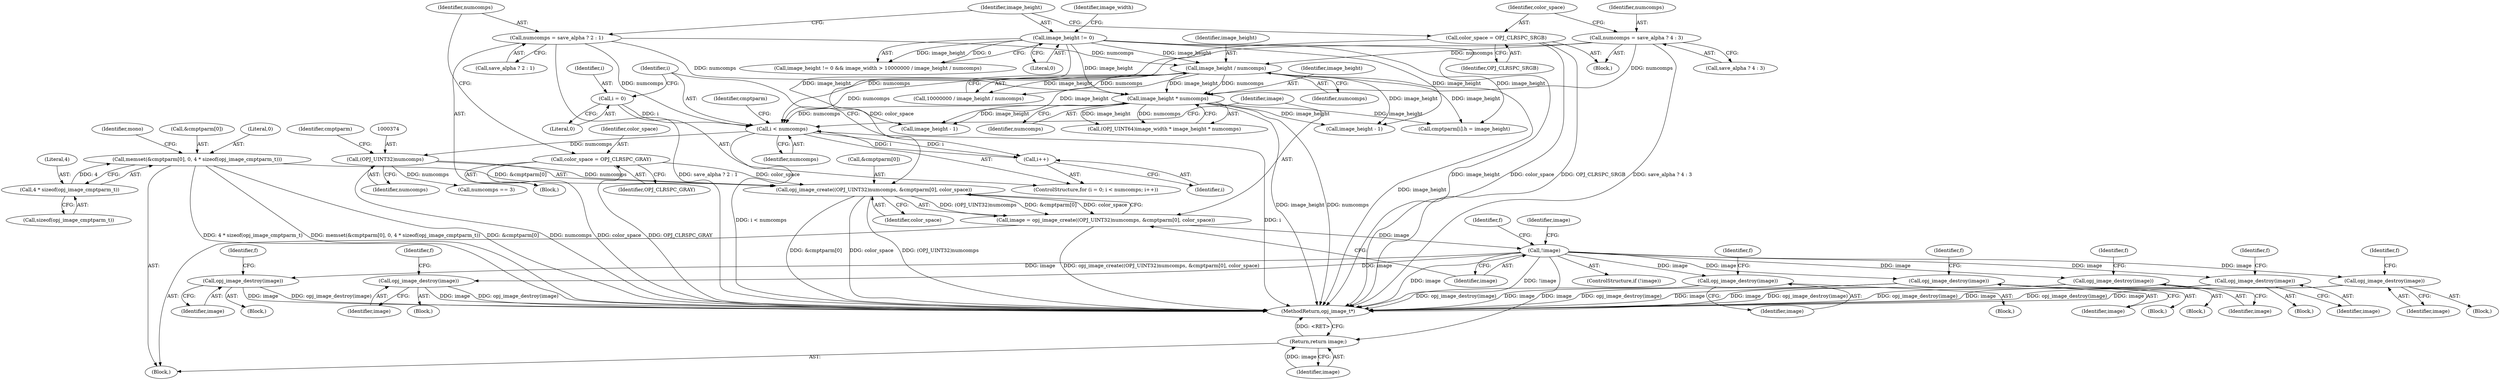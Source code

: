 digraph "0_openjpeg_2cd30c2b06ce332dede81cccad8b334cde997281_1@API" {
"1000372" [label="(Call,opj_image_create((OPJ_UINT32)numcomps, &cmptparm[0], color_space))"];
"1000373" [label="(Call,(OPJ_UINT32)numcomps)"];
"1000311" [label="(Call,i < numcomps)"];
"1000308" [label="(Call,i = 0)"];
"1000314" [label="(Call,i++)"];
"1000251" [label="(Call,image_height * numcomps)"];
"1000232" [label="(Call,image_height != 0)"];
"1000239" [label="(Call,image_height / numcomps)"];
"1000213" [label="(Call,numcomps = save_alpha ? 2 : 1)"];
"1000221" [label="(Call,numcomps = save_alpha ? 4 : 3)"];
"1000179" [label="(Call,memset(&cmptparm[0], 0, 4 * sizeof(opj_image_cmptparm_t)))"];
"1000185" [label="(Call,4 * sizeof(opj_image_cmptparm_t))"];
"1000227" [label="(Call,color_space = OPJ_CLRSPC_SRGB)"];
"1000210" [label="(Call,color_space = OPJ_CLRSPC_GRAY)"];
"1000370" [label="(Call,image = opj_image_create((OPJ_UINT32)numcomps, &cmptparm[0], color_space))"];
"1000382" [label="(Call,!image)"];
"1000541" [label="(Call,opj_image_destroy(image))"];
"1000559" [label="(Call,opj_image_destroy(image))"];
"1000577" [label="(Call,opj_image_destroy(image))"];
"1000650" [label="(Call,opj_image_destroy(image))"];
"1000668" [label="(Call,opj_image_destroy(image))"];
"1000686" [label="(Call,opj_image_destroy(image))"];
"1000704" [label="(Call,opj_image_destroy(image))"];
"1000764" [label="(Return,return image;)"];
"1000253" [label="(Identifier,numcomps)"];
"1000704" [label="(Call,opj_image_destroy(image))"];
"1000211" [label="(Identifier,color_space)"];
"1000705" [label="(Identifier,image)"];
"1000251" [label="(Call,image_height * numcomps)"];
"1000646" [label="(Block,)"];
"1000578" [label="(Identifier,image)"];
"1000210" [label="(Call,color_space = OPJ_CLRSPC_GRAY)"];
"1000309" [label="(Identifier,i)"];
"1000371" [label="(Identifier,image)"];
"1000315" [label="(Identifier,i)"];
"1000378" [label="(Identifier,cmptparm)"];
"1000209" [label="(Block,)"];
"1000700" [label="(Block,)"];
"1000231" [label="(Call,image_height != 0 && image_width > 10000000 / image_height / numcomps)"];
"1000664" [label="(Block,)"];
"1000179" [label="(Call,memset(&cmptparm[0], 0, 4 * sizeof(opj_image_cmptparm_t)))"];
"1000766" [label="(MethodReturn,opj_image_t*)"];
"1000311" [label="(Call,i < numcomps)"];
"1000559" [label="(Call,opj_image_destroy(image))"];
"1000381" [label="(ControlStructure,if (!image))"];
"1000212" [label="(Identifier,OPJ_CLRSPC_GRAY)"];
"1000544" [label="(Identifier,f)"];
"1000312" [label="(Identifier,i)"];
"1000689" [label="(Identifier,f)"];
"1000186" [label="(Literal,4)"];
"1000382" [label="(Call,!image)"];
"1000370" [label="(Call,image = opj_image_create((OPJ_UINT32)numcomps, &cmptparm[0], color_space))"];
"1000671" [label="(Identifier,f)"];
"1000376" [label="(Call,&cmptparm[0])"];
"1000184" [label="(Literal,0)"];
"1000686" [label="(Call,opj_image_destroy(image))"];
"1000577" [label="(Call,opj_image_destroy(image))"];
"1000214" [label="(Identifier,numcomps)"];
"1000682" [label="(Block,)"];
"1000314" [label="(Call,i++)"];
"1000232" [label="(Call,image_height != 0)"];
"1000687" [label="(Identifier,image)"];
"1000512" [label="(Call,numcomps == 3)"];
"1000113" [label="(Block,)"];
"1000310" [label="(Literal,0)"];
"1000669" [label="(Identifier,image)"];
"1000707" [label="(Identifier,f)"];
"1000320" [label="(Identifier,cmptparm)"];
"1000307" [label="(ControlStructure,for (i = 0; i < numcomps; i++))"];
"1000537" [label="(Block,)"];
"1000580" [label="(Identifier,f)"];
"1000363" [label="(Call,cmptparm[i].h = image_height)"];
"1000247" [label="(Call,(OPJ_UINT64)image_width * image_height * numcomps)"];
"1000380" [label="(Identifier,color_space)"];
"1000313" [label="(Identifier,numcomps)"];
"1000237" [label="(Call,10000000 / image_height / numcomps)"];
"1000240" [label="(Identifier,image_height)"];
"1000215" [label="(Call,save_alpha ? 2 : 1)"];
"1000252" [label="(Identifier,image_height)"];
"1000470" [label="(Call,image_height - 1)"];
"1000308" [label="(Call,i = 0)"];
"1000222" [label="(Identifier,numcomps)"];
"1000373" [label="(Call,(OPJ_UINT32)numcomps)"];
"1000560" [label="(Identifier,image)"];
"1000187" [label="(Call,sizeof(opj_image_cmptparm_t))"];
"1000227" [label="(Call,color_space = OPJ_CLRSPC_SRGB)"];
"1000190" [label="(Identifier,mono)"];
"1000372" [label="(Call,opj_image_create((OPJ_UINT32)numcomps, &cmptparm[0], color_space))"];
"1000765" [label="(Identifier,image)"];
"1000650" [label="(Call,opj_image_destroy(image))"];
"1000239" [label="(Call,image_height / numcomps)"];
"1000651" [label="(Identifier,image)"];
"1000221" [label="(Call,numcomps = save_alpha ? 4 : 3)"];
"1000573" [label="(Block,)"];
"1000386" [label="(Identifier,f)"];
"1000213" [label="(Call,numcomps = save_alpha ? 2 : 1)"];
"1000764" [label="(Return,return image;)"];
"1000562" [label="(Identifier,f)"];
"1000668" [label="(Call,opj_image_destroy(image))"];
"1000455" [label="(Call,image_height - 1)"];
"1000180" [label="(Call,&cmptparm[0])"];
"1000653" [label="(Identifier,f)"];
"1000541" [label="(Call,opj_image_destroy(image))"];
"1000241" [label="(Identifier,numcomps)"];
"1000220" [label="(Block,)"];
"1000185" [label="(Call,4 * sizeof(opj_image_cmptparm_t))"];
"1000542" [label="(Identifier,image)"];
"1000236" [label="(Identifier,image_width)"];
"1000233" [label="(Identifier,image_height)"];
"1000555" [label="(Block,)"];
"1000391" [label="(Identifier,image)"];
"1000383" [label="(Identifier,image)"];
"1000228" [label="(Identifier,color_space)"];
"1000223" [label="(Call,save_alpha ? 4 : 3)"];
"1000375" [label="(Identifier,numcomps)"];
"1000234" [label="(Literal,0)"];
"1000229" [label="(Identifier,OPJ_CLRSPC_SRGB)"];
"1000372" -> "1000370"  [label="AST: "];
"1000372" -> "1000380"  [label="CFG: "];
"1000373" -> "1000372"  [label="AST: "];
"1000376" -> "1000372"  [label="AST: "];
"1000380" -> "1000372"  [label="AST: "];
"1000370" -> "1000372"  [label="CFG: "];
"1000372" -> "1000766"  [label="DDG: &cmptparm[0]"];
"1000372" -> "1000766"  [label="DDG: color_space"];
"1000372" -> "1000766"  [label="DDG: (OPJ_UINT32)numcomps"];
"1000372" -> "1000370"  [label="DDG: (OPJ_UINT32)numcomps"];
"1000372" -> "1000370"  [label="DDG: &cmptparm[0]"];
"1000372" -> "1000370"  [label="DDG: color_space"];
"1000373" -> "1000372"  [label="DDG: numcomps"];
"1000179" -> "1000372"  [label="DDG: &cmptparm[0]"];
"1000227" -> "1000372"  [label="DDG: color_space"];
"1000210" -> "1000372"  [label="DDG: color_space"];
"1000373" -> "1000375"  [label="CFG: "];
"1000374" -> "1000373"  [label="AST: "];
"1000375" -> "1000373"  [label="AST: "];
"1000378" -> "1000373"  [label="CFG: "];
"1000373" -> "1000766"  [label="DDG: numcomps"];
"1000311" -> "1000373"  [label="DDG: numcomps"];
"1000373" -> "1000512"  [label="DDG: numcomps"];
"1000311" -> "1000307"  [label="AST: "];
"1000311" -> "1000313"  [label="CFG: "];
"1000312" -> "1000311"  [label="AST: "];
"1000313" -> "1000311"  [label="AST: "];
"1000320" -> "1000311"  [label="CFG: "];
"1000371" -> "1000311"  [label="CFG: "];
"1000311" -> "1000766"  [label="DDG: i"];
"1000311" -> "1000766"  [label="DDG: i < numcomps"];
"1000308" -> "1000311"  [label="DDG: i"];
"1000314" -> "1000311"  [label="DDG: i"];
"1000251" -> "1000311"  [label="DDG: numcomps"];
"1000221" -> "1000311"  [label="DDG: numcomps"];
"1000239" -> "1000311"  [label="DDG: numcomps"];
"1000213" -> "1000311"  [label="DDG: numcomps"];
"1000311" -> "1000314"  [label="DDG: i"];
"1000308" -> "1000307"  [label="AST: "];
"1000308" -> "1000310"  [label="CFG: "];
"1000309" -> "1000308"  [label="AST: "];
"1000310" -> "1000308"  [label="AST: "];
"1000312" -> "1000308"  [label="CFG: "];
"1000314" -> "1000307"  [label="AST: "];
"1000314" -> "1000315"  [label="CFG: "];
"1000315" -> "1000314"  [label="AST: "];
"1000312" -> "1000314"  [label="CFG: "];
"1000251" -> "1000247"  [label="AST: "];
"1000251" -> "1000253"  [label="CFG: "];
"1000252" -> "1000251"  [label="AST: "];
"1000253" -> "1000251"  [label="AST: "];
"1000247" -> "1000251"  [label="CFG: "];
"1000251" -> "1000766"  [label="DDG: numcomps"];
"1000251" -> "1000766"  [label="DDG: image_height"];
"1000251" -> "1000247"  [label="DDG: image_height"];
"1000251" -> "1000247"  [label="DDG: numcomps"];
"1000232" -> "1000251"  [label="DDG: image_height"];
"1000239" -> "1000251"  [label="DDG: image_height"];
"1000239" -> "1000251"  [label="DDG: numcomps"];
"1000213" -> "1000251"  [label="DDG: numcomps"];
"1000221" -> "1000251"  [label="DDG: numcomps"];
"1000251" -> "1000363"  [label="DDG: image_height"];
"1000251" -> "1000455"  [label="DDG: image_height"];
"1000251" -> "1000470"  [label="DDG: image_height"];
"1000232" -> "1000231"  [label="AST: "];
"1000232" -> "1000234"  [label="CFG: "];
"1000233" -> "1000232"  [label="AST: "];
"1000234" -> "1000232"  [label="AST: "];
"1000236" -> "1000232"  [label="CFG: "];
"1000231" -> "1000232"  [label="CFG: "];
"1000232" -> "1000766"  [label="DDG: image_height"];
"1000232" -> "1000231"  [label="DDG: image_height"];
"1000232" -> "1000231"  [label="DDG: 0"];
"1000232" -> "1000239"  [label="DDG: image_height"];
"1000232" -> "1000363"  [label="DDG: image_height"];
"1000232" -> "1000455"  [label="DDG: image_height"];
"1000232" -> "1000470"  [label="DDG: image_height"];
"1000239" -> "1000237"  [label="AST: "];
"1000239" -> "1000241"  [label="CFG: "];
"1000240" -> "1000239"  [label="AST: "];
"1000241" -> "1000239"  [label="AST: "];
"1000237" -> "1000239"  [label="CFG: "];
"1000239" -> "1000766"  [label="DDG: image_height"];
"1000239" -> "1000237"  [label="DDG: image_height"];
"1000239" -> "1000237"  [label="DDG: numcomps"];
"1000213" -> "1000239"  [label="DDG: numcomps"];
"1000221" -> "1000239"  [label="DDG: numcomps"];
"1000239" -> "1000363"  [label="DDG: image_height"];
"1000239" -> "1000455"  [label="DDG: image_height"];
"1000239" -> "1000470"  [label="DDG: image_height"];
"1000213" -> "1000209"  [label="AST: "];
"1000213" -> "1000215"  [label="CFG: "];
"1000214" -> "1000213"  [label="AST: "];
"1000215" -> "1000213"  [label="AST: "];
"1000233" -> "1000213"  [label="CFG: "];
"1000213" -> "1000766"  [label="DDG: save_alpha ? 2 : 1"];
"1000221" -> "1000220"  [label="AST: "];
"1000221" -> "1000223"  [label="CFG: "];
"1000222" -> "1000221"  [label="AST: "];
"1000223" -> "1000221"  [label="AST: "];
"1000228" -> "1000221"  [label="CFG: "];
"1000221" -> "1000766"  [label="DDG: save_alpha ? 4 : 3"];
"1000179" -> "1000113"  [label="AST: "];
"1000179" -> "1000185"  [label="CFG: "];
"1000180" -> "1000179"  [label="AST: "];
"1000184" -> "1000179"  [label="AST: "];
"1000185" -> "1000179"  [label="AST: "];
"1000190" -> "1000179"  [label="CFG: "];
"1000179" -> "1000766"  [label="DDG: 4 * sizeof(opj_image_cmptparm_t)"];
"1000179" -> "1000766"  [label="DDG: memset(&cmptparm[0], 0, 4 * sizeof(opj_image_cmptparm_t))"];
"1000179" -> "1000766"  [label="DDG: &cmptparm[0]"];
"1000185" -> "1000179"  [label="DDG: 4"];
"1000185" -> "1000187"  [label="CFG: "];
"1000186" -> "1000185"  [label="AST: "];
"1000187" -> "1000185"  [label="AST: "];
"1000227" -> "1000220"  [label="AST: "];
"1000227" -> "1000229"  [label="CFG: "];
"1000228" -> "1000227"  [label="AST: "];
"1000229" -> "1000227"  [label="AST: "];
"1000233" -> "1000227"  [label="CFG: "];
"1000227" -> "1000766"  [label="DDG: color_space"];
"1000227" -> "1000766"  [label="DDG: OPJ_CLRSPC_SRGB"];
"1000210" -> "1000209"  [label="AST: "];
"1000210" -> "1000212"  [label="CFG: "];
"1000211" -> "1000210"  [label="AST: "];
"1000212" -> "1000210"  [label="AST: "];
"1000214" -> "1000210"  [label="CFG: "];
"1000210" -> "1000766"  [label="DDG: OPJ_CLRSPC_GRAY"];
"1000210" -> "1000766"  [label="DDG: color_space"];
"1000370" -> "1000113"  [label="AST: "];
"1000371" -> "1000370"  [label="AST: "];
"1000383" -> "1000370"  [label="CFG: "];
"1000370" -> "1000766"  [label="DDG: opj_image_create((OPJ_UINT32)numcomps, &cmptparm[0], color_space)"];
"1000370" -> "1000382"  [label="DDG: image"];
"1000382" -> "1000381"  [label="AST: "];
"1000382" -> "1000383"  [label="CFG: "];
"1000383" -> "1000382"  [label="AST: "];
"1000386" -> "1000382"  [label="CFG: "];
"1000391" -> "1000382"  [label="CFG: "];
"1000382" -> "1000766"  [label="DDG: image"];
"1000382" -> "1000766"  [label="DDG: !image"];
"1000382" -> "1000541"  [label="DDG: image"];
"1000382" -> "1000559"  [label="DDG: image"];
"1000382" -> "1000577"  [label="DDG: image"];
"1000382" -> "1000650"  [label="DDG: image"];
"1000382" -> "1000668"  [label="DDG: image"];
"1000382" -> "1000686"  [label="DDG: image"];
"1000382" -> "1000704"  [label="DDG: image"];
"1000382" -> "1000764"  [label="DDG: image"];
"1000541" -> "1000537"  [label="AST: "];
"1000541" -> "1000542"  [label="CFG: "];
"1000542" -> "1000541"  [label="AST: "];
"1000544" -> "1000541"  [label="CFG: "];
"1000541" -> "1000766"  [label="DDG: image"];
"1000541" -> "1000766"  [label="DDG: opj_image_destroy(image)"];
"1000559" -> "1000555"  [label="AST: "];
"1000559" -> "1000560"  [label="CFG: "];
"1000560" -> "1000559"  [label="AST: "];
"1000562" -> "1000559"  [label="CFG: "];
"1000559" -> "1000766"  [label="DDG: image"];
"1000559" -> "1000766"  [label="DDG: opj_image_destroy(image)"];
"1000577" -> "1000573"  [label="AST: "];
"1000577" -> "1000578"  [label="CFG: "];
"1000578" -> "1000577"  [label="AST: "];
"1000580" -> "1000577"  [label="CFG: "];
"1000577" -> "1000766"  [label="DDG: opj_image_destroy(image)"];
"1000577" -> "1000766"  [label="DDG: image"];
"1000650" -> "1000646"  [label="AST: "];
"1000650" -> "1000651"  [label="CFG: "];
"1000651" -> "1000650"  [label="AST: "];
"1000653" -> "1000650"  [label="CFG: "];
"1000650" -> "1000766"  [label="DDG: opj_image_destroy(image)"];
"1000650" -> "1000766"  [label="DDG: image"];
"1000668" -> "1000664"  [label="AST: "];
"1000668" -> "1000669"  [label="CFG: "];
"1000669" -> "1000668"  [label="AST: "];
"1000671" -> "1000668"  [label="CFG: "];
"1000668" -> "1000766"  [label="DDG: opj_image_destroy(image)"];
"1000668" -> "1000766"  [label="DDG: image"];
"1000686" -> "1000682"  [label="AST: "];
"1000686" -> "1000687"  [label="CFG: "];
"1000687" -> "1000686"  [label="AST: "];
"1000689" -> "1000686"  [label="CFG: "];
"1000686" -> "1000766"  [label="DDG: image"];
"1000686" -> "1000766"  [label="DDG: opj_image_destroy(image)"];
"1000704" -> "1000700"  [label="AST: "];
"1000704" -> "1000705"  [label="CFG: "];
"1000705" -> "1000704"  [label="AST: "];
"1000707" -> "1000704"  [label="CFG: "];
"1000704" -> "1000766"  [label="DDG: image"];
"1000704" -> "1000766"  [label="DDG: opj_image_destroy(image)"];
"1000764" -> "1000113"  [label="AST: "];
"1000764" -> "1000765"  [label="CFG: "];
"1000765" -> "1000764"  [label="AST: "];
"1000766" -> "1000764"  [label="CFG: "];
"1000764" -> "1000766"  [label="DDG: <RET>"];
"1000765" -> "1000764"  [label="DDG: image"];
}
